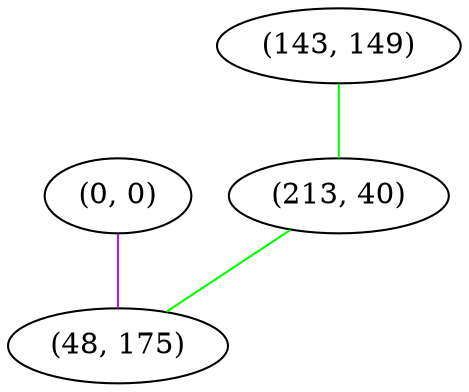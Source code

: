 graph "" {
"(0, 0)";
"(143, 149)";
"(213, 40)";
"(48, 175)";
"(0, 0)" -- "(48, 175)"  [color=purple, key=0, weight=4];
"(143, 149)" -- "(213, 40)"  [color=green, key=0, weight=2];
"(213, 40)" -- "(48, 175)"  [color=green, key=0, weight=2];
}
